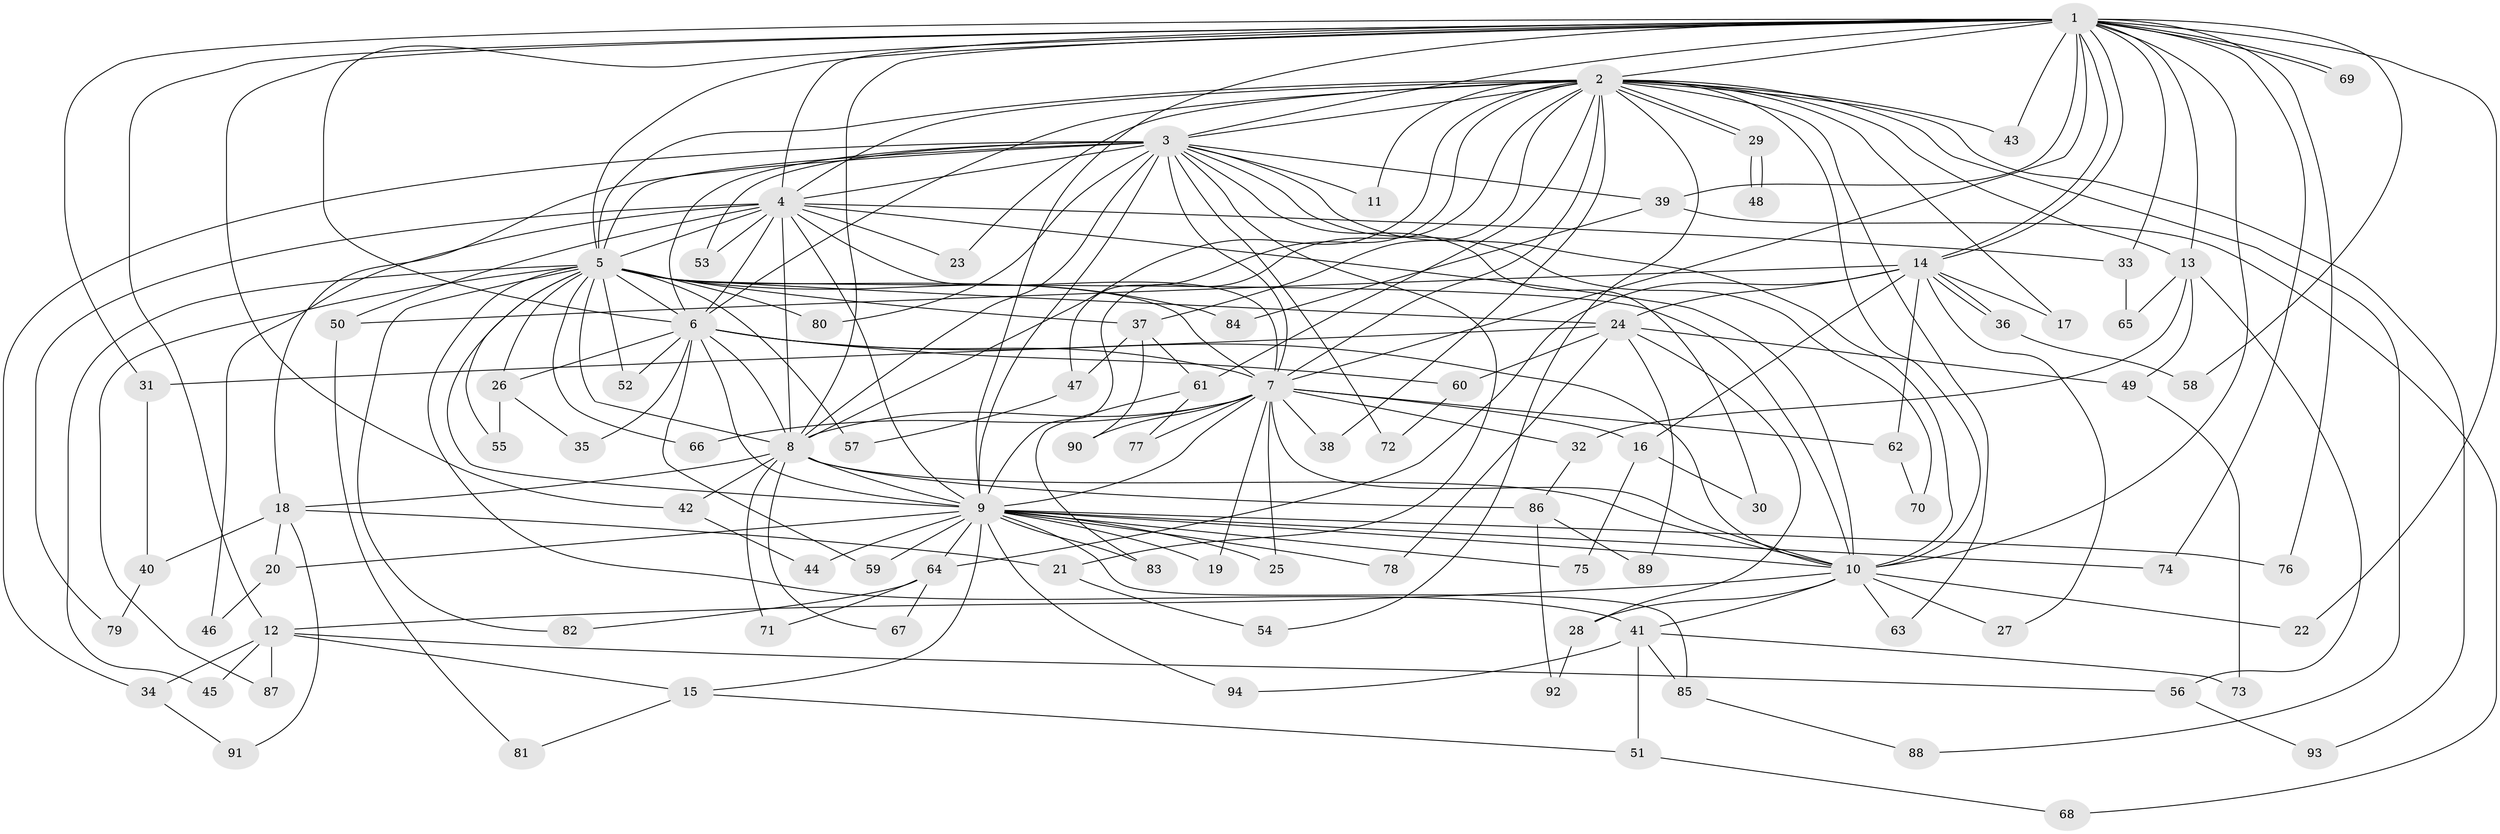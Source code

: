 // Generated by graph-tools (version 1.1) at 2025/14/03/09/25 04:14:03]
// undirected, 94 vertices, 213 edges
graph export_dot {
graph [start="1"]
  node [color=gray90,style=filled];
  1;
  2;
  3;
  4;
  5;
  6;
  7;
  8;
  9;
  10;
  11;
  12;
  13;
  14;
  15;
  16;
  17;
  18;
  19;
  20;
  21;
  22;
  23;
  24;
  25;
  26;
  27;
  28;
  29;
  30;
  31;
  32;
  33;
  34;
  35;
  36;
  37;
  38;
  39;
  40;
  41;
  42;
  43;
  44;
  45;
  46;
  47;
  48;
  49;
  50;
  51;
  52;
  53;
  54;
  55;
  56;
  57;
  58;
  59;
  60;
  61;
  62;
  63;
  64;
  65;
  66;
  67;
  68;
  69;
  70;
  71;
  72;
  73;
  74;
  75;
  76;
  77;
  78;
  79;
  80;
  81;
  82;
  83;
  84;
  85;
  86;
  87;
  88;
  89;
  90;
  91;
  92;
  93;
  94;
  1 -- 2;
  1 -- 3;
  1 -- 4;
  1 -- 5;
  1 -- 6;
  1 -- 7;
  1 -- 8;
  1 -- 9;
  1 -- 10;
  1 -- 12;
  1 -- 13;
  1 -- 14;
  1 -- 14;
  1 -- 22;
  1 -- 31;
  1 -- 33;
  1 -- 39;
  1 -- 42;
  1 -- 43;
  1 -- 58;
  1 -- 69;
  1 -- 69;
  1 -- 74;
  1 -- 76;
  2 -- 3;
  2 -- 4;
  2 -- 5;
  2 -- 6;
  2 -- 7;
  2 -- 8;
  2 -- 9;
  2 -- 10;
  2 -- 11;
  2 -- 13;
  2 -- 17;
  2 -- 23;
  2 -- 29;
  2 -- 29;
  2 -- 37;
  2 -- 38;
  2 -- 43;
  2 -- 47;
  2 -- 54;
  2 -- 61;
  2 -- 63;
  2 -- 88;
  2 -- 93;
  3 -- 4;
  3 -- 5;
  3 -- 6;
  3 -- 7;
  3 -- 8;
  3 -- 9;
  3 -- 10;
  3 -- 11;
  3 -- 18;
  3 -- 21;
  3 -- 30;
  3 -- 34;
  3 -- 39;
  3 -- 53;
  3 -- 70;
  3 -- 72;
  3 -- 80;
  4 -- 5;
  4 -- 6;
  4 -- 7;
  4 -- 8;
  4 -- 9;
  4 -- 10;
  4 -- 23;
  4 -- 33;
  4 -- 46;
  4 -- 50;
  4 -- 53;
  4 -- 79;
  5 -- 6;
  5 -- 7;
  5 -- 8;
  5 -- 9;
  5 -- 10;
  5 -- 24;
  5 -- 26;
  5 -- 37;
  5 -- 41;
  5 -- 45;
  5 -- 52;
  5 -- 55;
  5 -- 57;
  5 -- 66;
  5 -- 80;
  5 -- 82;
  5 -- 84;
  5 -- 87;
  6 -- 7;
  6 -- 8;
  6 -- 9;
  6 -- 10;
  6 -- 26;
  6 -- 35;
  6 -- 52;
  6 -- 59;
  6 -- 60;
  7 -- 8;
  7 -- 9;
  7 -- 10;
  7 -- 16;
  7 -- 19;
  7 -- 25;
  7 -- 32;
  7 -- 38;
  7 -- 62;
  7 -- 66;
  7 -- 77;
  7 -- 90;
  8 -- 9;
  8 -- 10;
  8 -- 18;
  8 -- 42;
  8 -- 67;
  8 -- 71;
  8 -- 86;
  9 -- 10;
  9 -- 15;
  9 -- 19;
  9 -- 20;
  9 -- 25;
  9 -- 44;
  9 -- 59;
  9 -- 64;
  9 -- 74;
  9 -- 75;
  9 -- 76;
  9 -- 78;
  9 -- 83;
  9 -- 85;
  9 -- 94;
  10 -- 12;
  10 -- 22;
  10 -- 27;
  10 -- 28;
  10 -- 41;
  10 -- 63;
  12 -- 15;
  12 -- 34;
  12 -- 45;
  12 -- 56;
  12 -- 87;
  13 -- 32;
  13 -- 49;
  13 -- 56;
  13 -- 65;
  14 -- 16;
  14 -- 17;
  14 -- 24;
  14 -- 27;
  14 -- 36;
  14 -- 36;
  14 -- 50;
  14 -- 62;
  14 -- 64;
  15 -- 51;
  15 -- 81;
  16 -- 30;
  16 -- 75;
  18 -- 20;
  18 -- 21;
  18 -- 40;
  18 -- 91;
  20 -- 46;
  21 -- 54;
  24 -- 28;
  24 -- 31;
  24 -- 49;
  24 -- 60;
  24 -- 78;
  24 -- 89;
  26 -- 35;
  26 -- 55;
  28 -- 92;
  29 -- 48;
  29 -- 48;
  31 -- 40;
  32 -- 86;
  33 -- 65;
  34 -- 91;
  36 -- 58;
  37 -- 47;
  37 -- 61;
  37 -- 90;
  39 -- 68;
  39 -- 84;
  40 -- 79;
  41 -- 51;
  41 -- 73;
  41 -- 85;
  41 -- 94;
  42 -- 44;
  47 -- 57;
  49 -- 73;
  50 -- 81;
  51 -- 68;
  56 -- 93;
  60 -- 72;
  61 -- 77;
  61 -- 83;
  62 -- 70;
  64 -- 67;
  64 -- 71;
  64 -- 82;
  85 -- 88;
  86 -- 89;
  86 -- 92;
}
